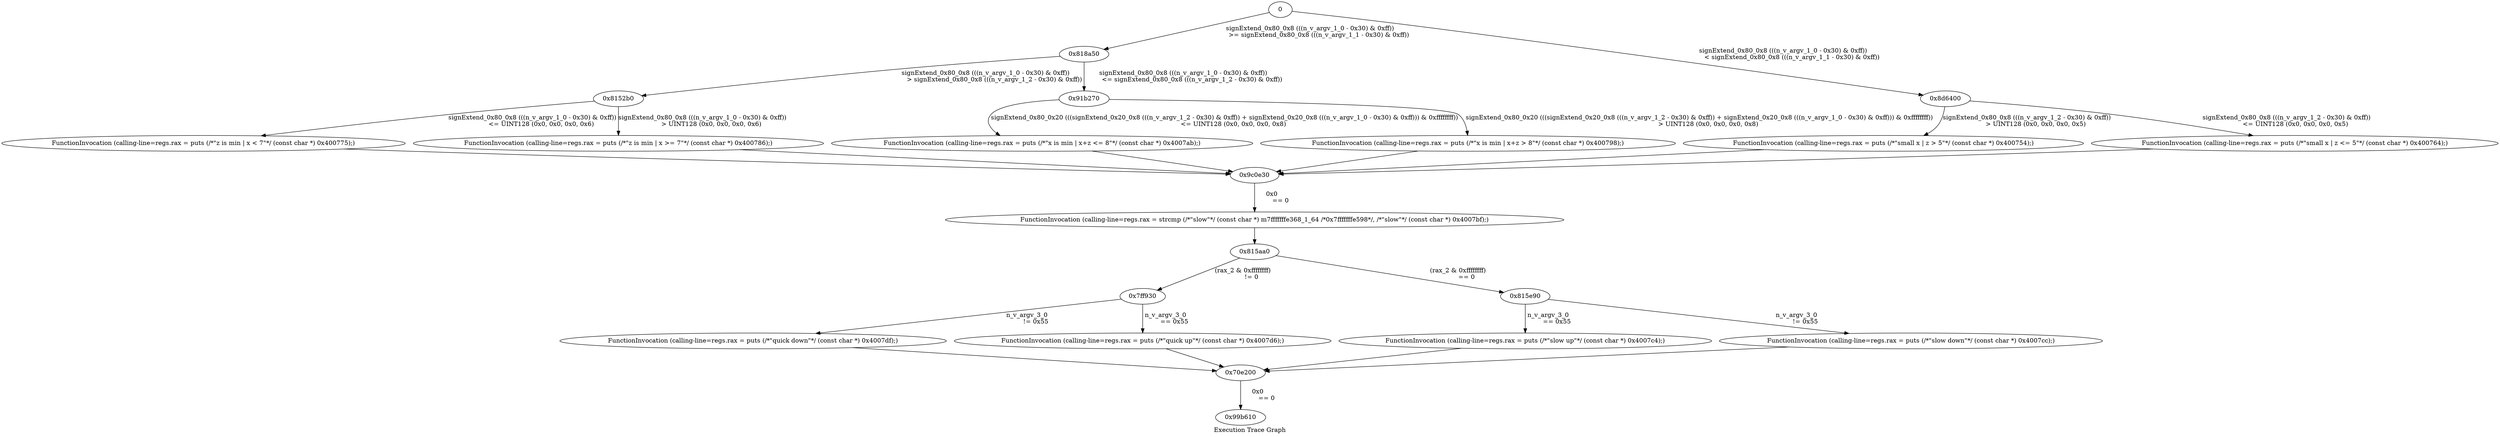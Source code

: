 digraph "Execution Trace Graph" {
	label="Execution Trace Graph";

	Node0 [label = "0"];
	Node0x70e200 [label = "0x70e200"];
	Node0x716f60 [label = "FunctionInvocation (calling-line=regs.rax = puts (/*\"slow up\"*/ (const char *) 0x4007c4);)"];
	Node0x7ade40 [label = "FunctionInvocation (calling-line=regs.rax = puts (/*\"slow down\"*/ (const char *) 0x4007cc);)"];
	Node0x7ff930 [label = "0x7ff930"];
	Node0x8152b0 [label = "0x8152b0"];
	Node0x815aa0 [label = "0x815aa0"];
	Node0x815e90 [label = "0x815e90"];
	Node0x818a50 [label = "0x818a50"];
	Node0x8d6400 [label = "0x8d6400"];
	Node0x91b270 [label = "0x91b270"];
	Node0x924a80 [label = "FunctionInvocation (calling-line=regs.rax = puts (/*\"quick down\"*/ (const char *) 0x4007df);)"];
	Node0x99b610 [label = "0x99b610"];
	Node0x9c0e30 [label = "0x9c0e30"];
	Node0x9de4e0 [label = "FunctionInvocation (calling-line=regs.rax = puts (/*\"quick up\"*/ (const char *) 0x4007d6);)"];
	Node0x143add0 [label = "FunctionInvocation (calling-line=regs.rax = puts (/*\"small x | z > 5\"*/ (const char *) 0x400754);)"];
	Node0x15307d0 [label = "FunctionInvocation (calling-line=regs.rax = puts (/*\"x is min | x+z <= 8\"*/ (const char *) 0x4007ab);)"];
	Node0x1846e00 [label = "FunctionInvocation (calling-line=regs.rax = puts (/*\"x is min | x+z > 8\"*/ (const char *) 0x400798);)"];
	Node0x1a0bb60 [label = "FunctionInvocation (calling-line=regs.rax = puts (/*\"z is min | x < 7\"*/ (const char *) 0x400775);)"];
	Node0x1a12930 [label = "FunctionInvocation (calling-line=regs.rax = puts (/*\"z is min | x >= 7\"*/ (const char *) 0x400786);)"];
	Node0x1b5def0 [label = "FunctionInvocation (calling-line=regs.rax = strcmp (/*\"slow\"*/ (const char *) m7fffffffe368_1_64 /*0x7fffffffe598*/, /*\"slow\"*/ (const char *) 0x4007bf);)"];
	Node0x20fcad0 [label = "FunctionInvocation (calling-line=regs.rax = puts (/*\"small x | z <= 5\"*/ (const char *) 0x400764);)"];
	Node0 -> Node0x818a50 [label = "signExtend_0x80_0x8 (((n_v_argv_1_0 - 0x30) & 0xff))
	 >= signExtend_0x80_0x8 (((n_v_argv_1_1 - 0x30) & 0xff))"];
	Node0 -> Node0x8d6400 [label = "signExtend_0x80_0x8 (((n_v_argv_1_0 - 0x30) & 0xff))
	 < signExtend_0x80_0x8 (((n_v_argv_1_1 - 0x30) & 0xff))"];
	Node0x818a50 -> Node0x8152b0 [label = "signExtend_0x80_0x8 (((n_v_argv_1_0 - 0x30) & 0xff))
	 > signExtend_0x80_0x8 (((n_v_argv_1_2 - 0x30) & 0xff))"];
	Node0x818a50 -> Node0x91b270 [label = "signExtend_0x80_0x8 (((n_v_argv_1_0 - 0x30) & 0xff))
	 <= signExtend_0x80_0x8 (((n_v_argv_1_2 - 0x30) & 0xff))"];
	Node0x8d6400 -> Node0x20fcad0 [label = "signExtend_0x80_0x8 (((n_v_argv_1_2 - 0x30) & 0xff))
	 <= UINT128 (0x0, 0x0, 0x0, 0x5)"];
	Node0x20fcad0 -> Node0x9c0e30 [label = ""];
	Node0x8d6400 -> Node0x143add0 [label = "signExtend_0x80_0x8 (((n_v_argv_1_2 - 0x30) & 0xff))
	 > UINT128 (0x0, 0x0, 0x0, 0x5)"];
	Node0x143add0 -> Node0x9c0e30 [label = ""];
	Node0x8152b0 -> Node0x1a12930 [label = "signExtend_0x80_0x8 (((n_v_argv_1_0 - 0x30) & 0xff))
	 > UINT128 (0x0, 0x0, 0x0, 0x6)"];
	Node0x1a12930 -> Node0x9c0e30 [label = ""];
	Node0x8152b0 -> Node0x1a0bb60 [label = "signExtend_0x80_0x8 (((n_v_argv_1_0 - 0x30) & 0xff))
	 <= UINT128 (0x0, 0x0, 0x0, 0x6)"];
	Node0x1a0bb60 -> Node0x9c0e30 [label = ""];
	Node0x91b270 -> Node0x1846e00 [label = "signExtend_0x80_0x20 (((signExtend_0x20_0x8 (((n_v_argv_1_2 - 0x30) & 0xff)) + signExtend_0x20_0x8 (((n_v_argv_1_0 - 0x30) & 0xff))) & 0xffffffff))
	 > UINT128 (0x0, 0x0, 0x0, 0x8)"];
	Node0x1846e00 -> Node0x9c0e30 [label = ""];
	Node0x91b270 -> Node0x15307d0 [label = "signExtend_0x80_0x20 (((signExtend_0x20_0x8 (((n_v_argv_1_2 - 0x30) & 0xff)) + signExtend_0x20_0x8 (((n_v_argv_1_0 - 0x30) & 0xff))) & 0xffffffff))
	 <= UINT128 (0x0, 0x0, 0x0, 0x8)"];
	Node0x15307d0 -> Node0x9c0e30 [label = ""];
	Node0x9c0e30 -> Node0x1b5def0 [label = "0x0
	 == 0"];
	Node0x1b5def0 -> Node0x815aa0 [label = ""];
	Node0x815aa0 -> Node0x815e90 [label = "(rax_2 & 0xffffffff)
	 == 0"];
	Node0x815aa0 -> Node0x7ff930 [label = "(rax_2 & 0xffffffff)
	 != 0"];
	Node0x815e90 -> Node0x716f60 [label = "n_v_argv_3_0
	 == 0x55"];
	Node0x716f60 -> Node0x70e200 [label = ""];
	Node0x815e90 -> Node0x7ade40 [label = "n_v_argv_3_0
	 != 0x55"];
	Node0x7ade40 -> Node0x70e200 [label = ""];
	Node0x7ff930 -> Node0x9de4e0 [label = "n_v_argv_3_0
	 == 0x55"];
	Node0x9de4e0 -> Node0x70e200 [label = ""];
	Node0x7ff930 -> Node0x924a80 [label = "n_v_argv_3_0
	 != 0x55"];
	Node0x924a80 -> Node0x70e200 [label = ""];
	Node0x70e200 -> Node0x99b610 [label = "0x0
	 == 0"];
}
